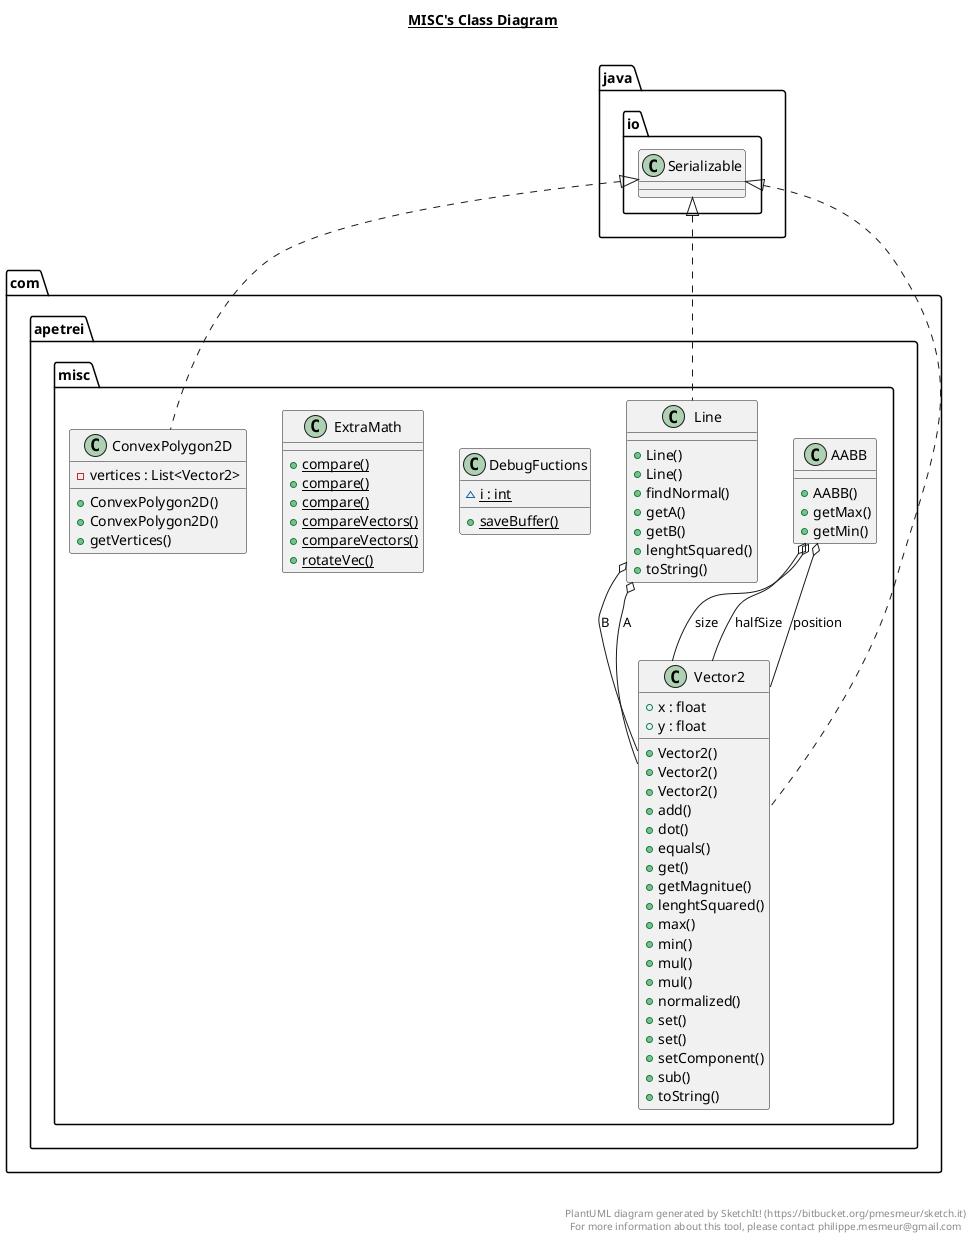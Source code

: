 @startuml

title __MISC's Class Diagram__\n

  namespace com.apetrei.misc {
    class com.apetrei.misc.AABB {
        + AABB()
        + getMax()
        + getMin()
    }
  }
  

  namespace com.apetrei.misc {
    class com.apetrei.misc.ConvexPolygon2D {
        - vertices : List<Vector2>
        + ConvexPolygon2D()
        + ConvexPolygon2D()
        + getVertices()
    }
  }
  

  namespace com.apetrei.misc {
    class com.apetrei.misc.DebugFuctions {
        {static} ~ i : int
        {static} + saveBuffer()
    }
  }
  

  namespace com.apetrei.misc {
    class com.apetrei.misc.ExtraMath {
        {static} + compare()
        {static} + compare()
        {static} + compare()
        {static} + compareVectors()
        {static} + compareVectors()
        {static} + rotateVec()
    }
  }
  

  namespace com.apetrei.misc {
    class com.apetrei.misc.Line {
        + Line()
        + Line()
        + findNormal()
        + getA()
        + getB()
        + lenghtSquared()
        + toString()
    }
  }
  

  namespace com.apetrei.misc {
    class com.apetrei.misc.Vector2 {
        + x : float
        + y : float
        + Vector2()
        + Vector2()
        + Vector2()
        + add()
        + dot()
        + equals()
        + get()
        + getMagnitue()
        + lenghtSquared()
        + max()
        + min()
        + mul()
        + mul()
        + normalized()
        + set()
        + set()
        + setComponent()
        + sub()
        + toString()
    }
  }
  

  com.apetrei.misc.AABB o-- com.apetrei.misc.Vector2 : halfSize
  com.apetrei.misc.AABB o-- com.apetrei.misc.Vector2 : position
  com.apetrei.misc.AABB o-- com.apetrei.misc.Vector2 : size
  com.apetrei.misc.ConvexPolygon2D .up.|> java.io.Serializable
  com.apetrei.misc.Line .up.|> java.io.Serializable
  com.apetrei.misc.Line o-- com.apetrei.misc.Vector2 : A
  com.apetrei.misc.Line o-- com.apetrei.misc.Vector2 : B
  com.apetrei.misc.Vector2 .up.|> java.io.Serializable


right footer


PlantUML diagram generated by SketchIt! (https://bitbucket.org/pmesmeur/sketch.it)
For more information about this tool, please contact philippe.mesmeur@gmail.com
endfooter

@enduml
